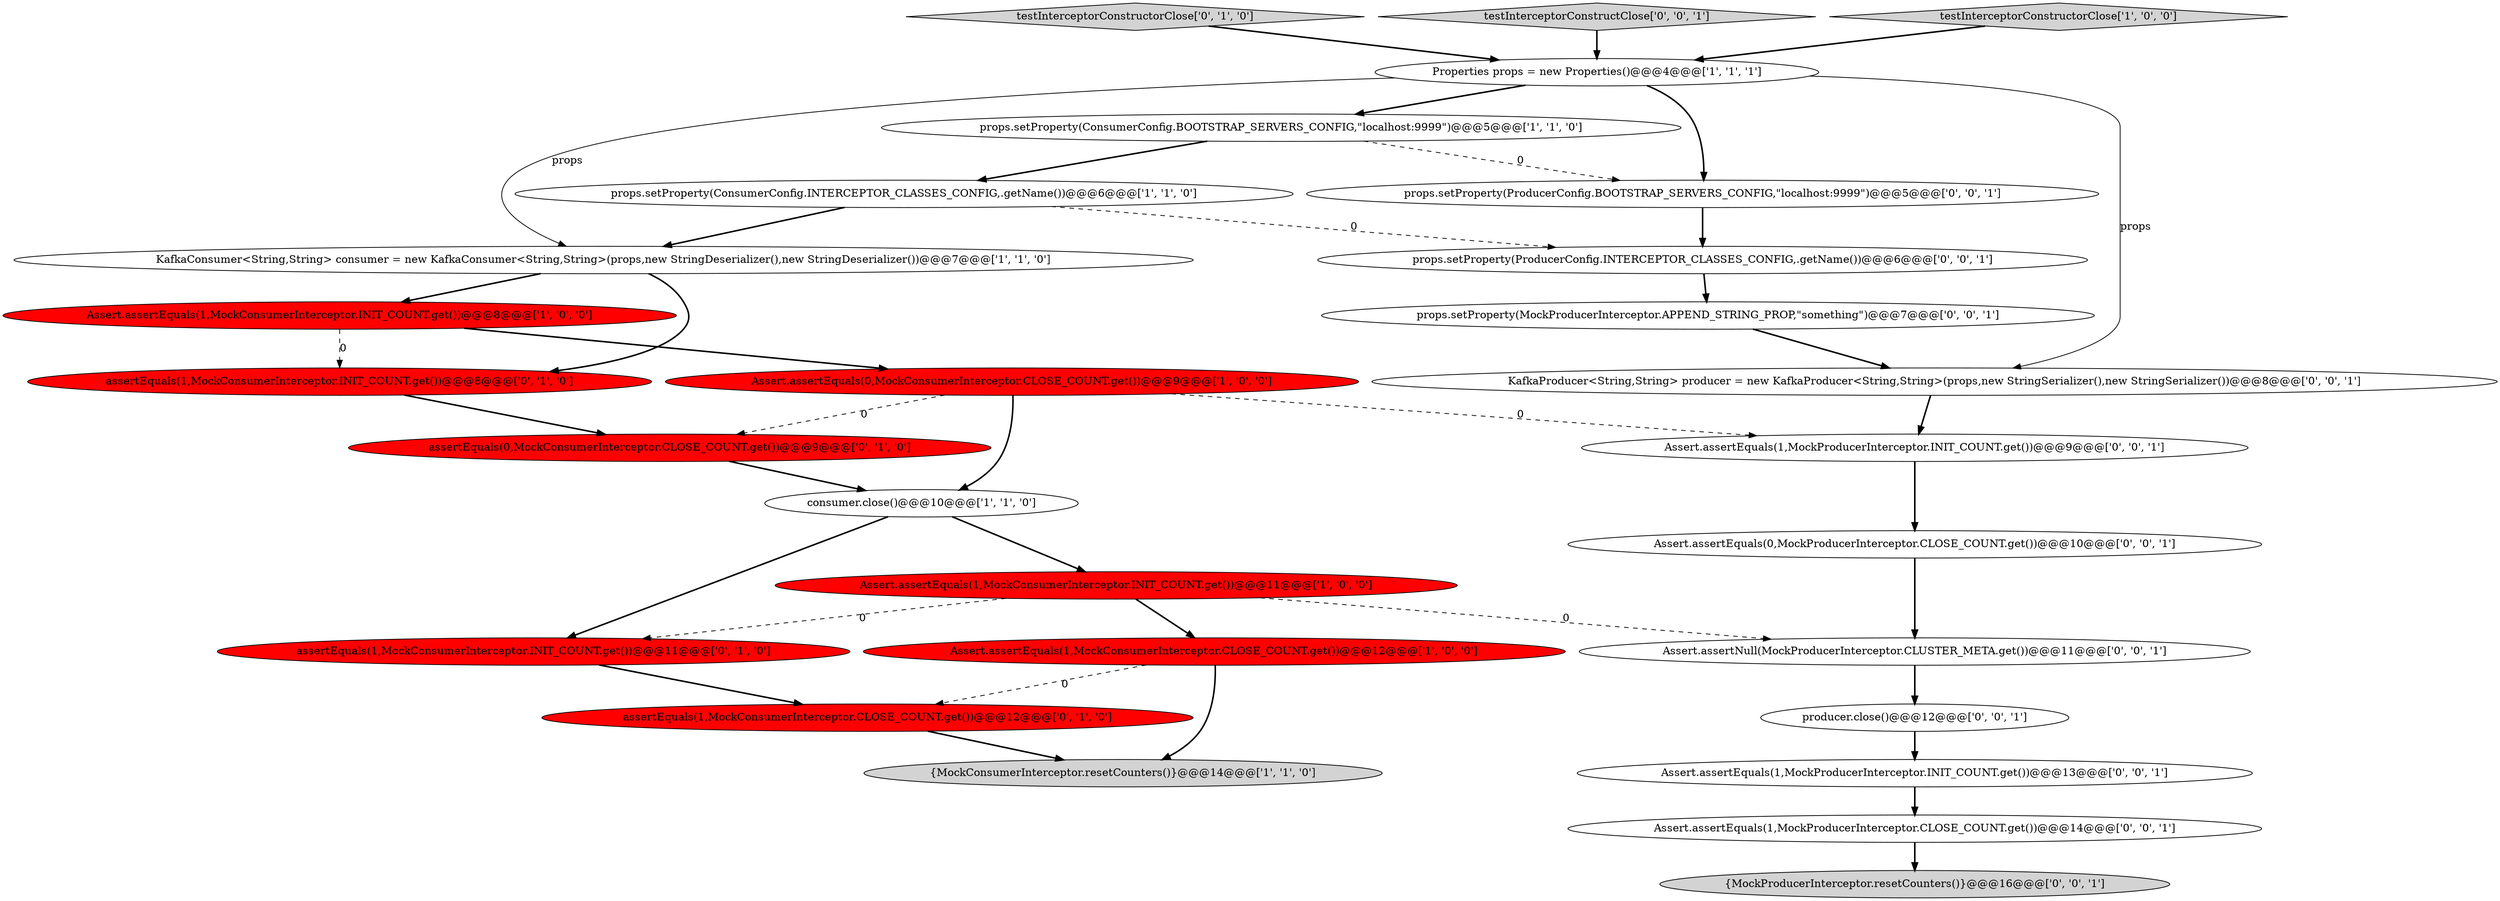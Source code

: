 digraph {
9 [style = filled, label = "KafkaConsumer<String,String> consumer = new KafkaConsumer<String,String>(props,new StringDeserializer(),new StringDeserializer())@@@7@@@['1', '1', '0']", fillcolor = white, shape = ellipse image = "AAA0AAABBB1BBB"];
8 [style = filled, label = "Assert.assertEquals(1,MockConsumerInterceptor.INIT_COUNT.get())@@@8@@@['1', '0', '0']", fillcolor = red, shape = ellipse image = "AAA1AAABBB1BBB"];
10 [style = filled, label = "Assert.assertEquals(1,MockConsumerInterceptor.CLOSE_COUNT.get())@@@12@@@['1', '0', '0']", fillcolor = red, shape = ellipse image = "AAA1AAABBB1BBB"];
11 [style = filled, label = "assertEquals(1,MockConsumerInterceptor.INIT_COUNT.get())@@@11@@@['0', '1', '0']", fillcolor = red, shape = ellipse image = "AAA1AAABBB2BBB"];
16 [style = filled, label = "producer.close()@@@12@@@['0', '0', '1']", fillcolor = white, shape = ellipse image = "AAA0AAABBB3BBB"];
22 [style = filled, label = "props.setProperty(ProducerConfig.INTERCEPTOR_CLASSES_CONFIG,.getName())@@@6@@@['0', '0', '1']", fillcolor = white, shape = ellipse image = "AAA0AAABBB3BBB"];
7 [style = filled, label = "props.setProperty(ConsumerConfig.INTERCEPTOR_CLASSES_CONFIG,.getName())@@@6@@@['1', '1', '0']", fillcolor = white, shape = ellipse image = "AAA0AAABBB1BBB"];
13 [style = filled, label = "assertEquals(1,MockConsumerInterceptor.INIT_COUNT.get())@@@8@@@['0', '1', '0']", fillcolor = red, shape = ellipse image = "AAA1AAABBB2BBB"];
15 [style = filled, label = "testInterceptorConstructorClose['0', '1', '0']", fillcolor = lightgray, shape = diamond image = "AAA0AAABBB2BBB"];
27 [style = filled, label = "testInterceptorConstructClose['0', '0', '1']", fillcolor = lightgray, shape = diamond image = "AAA0AAABBB3BBB"];
2 [style = filled, label = "consumer.close()@@@10@@@['1', '1', '0']", fillcolor = white, shape = ellipse image = "AAA0AAABBB1BBB"];
1 [style = filled, label = "Assert.assertEquals(1,MockConsumerInterceptor.INIT_COUNT.get())@@@11@@@['1', '0', '0']", fillcolor = red, shape = ellipse image = "AAA1AAABBB1BBB"];
6 [style = filled, label = "props.setProperty(ConsumerConfig.BOOTSTRAP_SERVERS_CONFIG,\"localhost:9999\")@@@5@@@['1', '1', '0']", fillcolor = white, shape = ellipse image = "AAA0AAABBB1BBB"];
19 [style = filled, label = "{MockProducerInterceptor.resetCounters()}@@@16@@@['0', '0', '1']", fillcolor = lightgray, shape = ellipse image = "AAA0AAABBB3BBB"];
23 [style = filled, label = "Assert.assertEquals(0,MockProducerInterceptor.CLOSE_COUNT.get())@@@10@@@['0', '0', '1']", fillcolor = white, shape = ellipse image = "AAA0AAABBB3BBB"];
18 [style = filled, label = "Assert.assertEquals(1,MockProducerInterceptor.CLOSE_COUNT.get())@@@14@@@['0', '0', '1']", fillcolor = white, shape = ellipse image = "AAA0AAABBB3BBB"];
14 [style = filled, label = "assertEquals(0,MockConsumerInterceptor.CLOSE_COUNT.get())@@@9@@@['0', '1', '0']", fillcolor = red, shape = ellipse image = "AAA1AAABBB2BBB"];
17 [style = filled, label = "props.setProperty(ProducerConfig.BOOTSTRAP_SERVERS_CONFIG,\"localhost:9999\")@@@5@@@['0', '0', '1']", fillcolor = white, shape = ellipse image = "AAA0AAABBB3BBB"];
12 [style = filled, label = "assertEquals(1,MockConsumerInterceptor.CLOSE_COUNT.get())@@@12@@@['0', '1', '0']", fillcolor = red, shape = ellipse image = "AAA1AAABBB2BBB"];
26 [style = filled, label = "KafkaProducer<String,String> producer = new KafkaProducer<String,String>(props,new StringSerializer(),new StringSerializer())@@@8@@@['0', '0', '1']", fillcolor = white, shape = ellipse image = "AAA0AAABBB3BBB"];
3 [style = filled, label = "testInterceptorConstructorClose['1', '0', '0']", fillcolor = lightgray, shape = diamond image = "AAA0AAABBB1BBB"];
25 [style = filled, label = "props.setProperty(MockProducerInterceptor.APPEND_STRING_PROP,\"something\")@@@7@@@['0', '0', '1']", fillcolor = white, shape = ellipse image = "AAA0AAABBB3BBB"];
0 [style = filled, label = "{MockConsumerInterceptor.resetCounters()}@@@14@@@['1', '1', '0']", fillcolor = lightgray, shape = ellipse image = "AAA0AAABBB1BBB"];
24 [style = filled, label = "Assert.assertNull(MockProducerInterceptor.CLUSTER_META.get())@@@11@@@['0', '0', '1']", fillcolor = white, shape = ellipse image = "AAA0AAABBB3BBB"];
20 [style = filled, label = "Assert.assertEquals(1,MockProducerInterceptor.INIT_COUNT.get())@@@9@@@['0', '0', '1']", fillcolor = white, shape = ellipse image = "AAA0AAABBB3BBB"];
21 [style = filled, label = "Assert.assertEquals(1,MockProducerInterceptor.INIT_COUNT.get())@@@13@@@['0', '0', '1']", fillcolor = white, shape = ellipse image = "AAA0AAABBB3BBB"];
5 [style = filled, label = "Assert.assertEquals(0,MockConsumerInterceptor.CLOSE_COUNT.get())@@@9@@@['1', '0', '0']", fillcolor = red, shape = ellipse image = "AAA1AAABBB1BBB"];
4 [style = filled, label = "Properties props = new Properties()@@@4@@@['1', '1', '1']", fillcolor = white, shape = ellipse image = "AAA0AAABBB1BBB"];
22->25 [style = bold, label=""];
5->14 [style = dashed, label="0"];
4->17 [style = bold, label=""];
4->6 [style = bold, label=""];
2->1 [style = bold, label=""];
10->12 [style = dashed, label="0"];
18->19 [style = bold, label=""];
11->12 [style = bold, label=""];
6->17 [style = dashed, label="0"];
17->22 [style = bold, label=""];
9->8 [style = bold, label=""];
12->0 [style = bold, label=""];
3->4 [style = bold, label=""];
21->18 [style = bold, label=""];
4->9 [style = solid, label="props"];
5->20 [style = dashed, label="0"];
8->13 [style = dashed, label="0"];
7->9 [style = bold, label=""];
24->16 [style = bold, label=""];
27->4 [style = bold, label=""];
5->2 [style = bold, label=""];
23->24 [style = bold, label=""];
20->23 [style = bold, label=""];
8->5 [style = bold, label=""];
1->24 [style = dashed, label="0"];
1->11 [style = dashed, label="0"];
16->21 [style = bold, label=""];
10->0 [style = bold, label=""];
25->26 [style = bold, label=""];
15->4 [style = bold, label=""];
14->2 [style = bold, label=""];
4->26 [style = solid, label="props"];
6->7 [style = bold, label=""];
1->10 [style = bold, label=""];
13->14 [style = bold, label=""];
7->22 [style = dashed, label="0"];
2->11 [style = bold, label=""];
26->20 [style = bold, label=""];
9->13 [style = bold, label=""];
}
